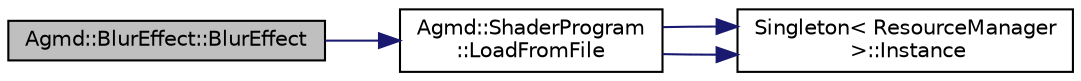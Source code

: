 digraph "Agmd::BlurEffect::BlurEffect"
{
  edge [fontname="Helvetica",fontsize="10",labelfontname="Helvetica",labelfontsize="10"];
  node [fontname="Helvetica",fontsize="10",shape=record];
  rankdir="LR";
  Node1 [label="Agmd::BlurEffect::BlurEffect",height=0.2,width=0.4,color="black", fillcolor="grey75", style="filled" fontcolor="black"];
  Node1 -> Node2 [color="midnightblue",fontsize="10",style="solid",fontname="Helvetica"];
  Node2 [label="Agmd::ShaderProgram\l::LoadFromFile",height=0.2,width=0.4,color="black", fillcolor="white", style="filled",URL="$class_agmd_1_1_shader_program.html#ad3acc3c0bf03b73ee16393cdc52cffc9"];
  Node2 -> Node3 [color="midnightblue",fontsize="10",style="solid",fontname="Helvetica"];
  Node3 [label="Singleton\< ResourceManager\l \>::Instance",height=0.2,width=0.4,color="black", fillcolor="white", style="filled",URL="$class_singleton.html#a131e87528259529400d58b6df5d9743c"];
  Node2 -> Node3 [color="midnightblue",fontsize="10",style="solid",fontname="Helvetica"];
}
